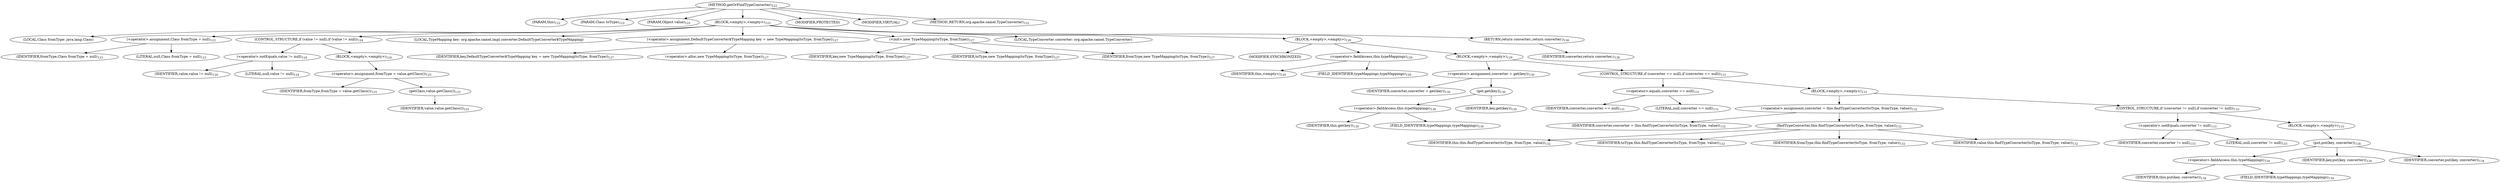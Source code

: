 digraph "getOrFindTypeConverter" {  
"405" [label = <(METHOD,getOrFindTypeConverter)<SUB>122</SUB>> ]
"25" [label = <(PARAM,this)<SUB>122</SUB>> ]
"406" [label = <(PARAM,Class toType)<SUB>122</SUB>> ]
"407" [label = <(PARAM,Object value)<SUB>122</SUB>> ]
"408" [label = <(BLOCK,&lt;empty&gt;,&lt;empty&gt;)<SUB>122</SUB>> ]
"409" [label = <(LOCAL,Class fromType: java.lang.Class)> ]
"410" [label = <(&lt;operator&gt;.assignment,Class fromType = null)<SUB>123</SUB>> ]
"411" [label = <(IDENTIFIER,fromType,Class fromType = null)<SUB>123</SUB>> ]
"412" [label = <(LITERAL,null,Class fromType = null)<SUB>123</SUB>> ]
"413" [label = <(CONTROL_STRUCTURE,if (value != null),if (value != null))<SUB>124</SUB>> ]
"414" [label = <(&lt;operator&gt;.notEquals,value != null)<SUB>124</SUB>> ]
"415" [label = <(IDENTIFIER,value,value != null)<SUB>124</SUB>> ]
"416" [label = <(LITERAL,null,value != null)<SUB>124</SUB>> ]
"417" [label = <(BLOCK,&lt;empty&gt;,&lt;empty&gt;)<SUB>124</SUB>> ]
"418" [label = <(&lt;operator&gt;.assignment,fromType = value.getClass())<SUB>125</SUB>> ]
"419" [label = <(IDENTIFIER,fromType,fromType = value.getClass())<SUB>125</SUB>> ]
"420" [label = <(getClass,value.getClass())<SUB>125</SUB>> ]
"421" [label = <(IDENTIFIER,value,value.getClass())<SUB>125</SUB>> ]
"23" [label = <(LOCAL,TypeMapping key: org.apache.camel.impl.converter.DefaultTypeConverter$TypeMapping)> ]
"422" [label = <(&lt;operator&gt;.assignment,DefaultTypeConverter$TypeMapping key = new TypeMapping(toType, fromType))<SUB>127</SUB>> ]
"423" [label = <(IDENTIFIER,key,DefaultTypeConverter$TypeMapping key = new TypeMapping(toType, fromType))<SUB>127</SUB>> ]
"424" [label = <(&lt;operator&gt;.alloc,new TypeMapping(toType, fromType))<SUB>127</SUB>> ]
"425" [label = <(&lt;init&gt;,new TypeMapping(toType, fromType))<SUB>127</SUB>> ]
"22" [label = <(IDENTIFIER,key,new TypeMapping(toType, fromType))<SUB>127</SUB>> ]
"426" [label = <(IDENTIFIER,toType,new TypeMapping(toType, fromType))<SUB>127</SUB>> ]
"427" [label = <(IDENTIFIER,fromType,new TypeMapping(toType, fromType))<SUB>127</SUB>> ]
"428" [label = <(LOCAL,TypeConverter converter: org.apache.camel.TypeConverter)> ]
"429" [label = <(BLOCK,&lt;empty&gt;,&lt;empty&gt;)<SUB>129</SUB>> ]
"430" [label = <(MODIFIER,SYNCHRONIZED)> ]
"431" [label = <(&lt;operator&gt;.fieldAccess,this.typeMappings)<SUB>129</SUB>> ]
"432" [label = <(IDENTIFIER,this,&lt;empty&gt;)<SUB>129</SUB>> ]
"433" [label = <(FIELD_IDENTIFIER,typeMappings,typeMappings)<SUB>129</SUB>> ]
"434" [label = <(BLOCK,&lt;empty&gt;,&lt;empty&gt;)<SUB>129</SUB>> ]
"435" [label = <(&lt;operator&gt;.assignment,converter = get(key))<SUB>130</SUB>> ]
"436" [label = <(IDENTIFIER,converter,converter = get(key))<SUB>130</SUB>> ]
"437" [label = <(get,get(key))<SUB>130</SUB>> ]
"438" [label = <(&lt;operator&gt;.fieldAccess,this.typeMappings)<SUB>130</SUB>> ]
"439" [label = <(IDENTIFIER,this,get(key))<SUB>130</SUB>> ]
"440" [label = <(FIELD_IDENTIFIER,typeMappings,typeMappings)<SUB>130</SUB>> ]
"441" [label = <(IDENTIFIER,key,get(key))<SUB>130</SUB>> ]
"442" [label = <(CONTROL_STRUCTURE,if (converter == null),if (converter == null))<SUB>131</SUB>> ]
"443" [label = <(&lt;operator&gt;.equals,converter == null)<SUB>131</SUB>> ]
"444" [label = <(IDENTIFIER,converter,converter == null)<SUB>131</SUB>> ]
"445" [label = <(LITERAL,null,converter == null)<SUB>131</SUB>> ]
"446" [label = <(BLOCK,&lt;empty&gt;,&lt;empty&gt;)<SUB>131</SUB>> ]
"447" [label = <(&lt;operator&gt;.assignment,converter = this.findTypeConverter(toType, fromType, value))<SUB>132</SUB>> ]
"448" [label = <(IDENTIFIER,converter,converter = this.findTypeConverter(toType, fromType, value))<SUB>132</SUB>> ]
"449" [label = <(findTypeConverter,this.findTypeConverter(toType, fromType, value))<SUB>132</SUB>> ]
"24" [label = <(IDENTIFIER,this,this.findTypeConverter(toType, fromType, value))<SUB>132</SUB>> ]
"450" [label = <(IDENTIFIER,toType,this.findTypeConverter(toType, fromType, value))<SUB>132</SUB>> ]
"451" [label = <(IDENTIFIER,fromType,this.findTypeConverter(toType, fromType, value))<SUB>132</SUB>> ]
"452" [label = <(IDENTIFIER,value,this.findTypeConverter(toType, fromType, value))<SUB>132</SUB>> ]
"453" [label = <(CONTROL_STRUCTURE,if (converter != null),if (converter != null))<SUB>133</SUB>> ]
"454" [label = <(&lt;operator&gt;.notEquals,converter != null)<SUB>133</SUB>> ]
"455" [label = <(IDENTIFIER,converter,converter != null)<SUB>133</SUB>> ]
"456" [label = <(LITERAL,null,converter != null)<SUB>133</SUB>> ]
"457" [label = <(BLOCK,&lt;empty&gt;,&lt;empty&gt;)<SUB>133</SUB>> ]
"458" [label = <(put,put(key, converter))<SUB>134</SUB>> ]
"459" [label = <(&lt;operator&gt;.fieldAccess,this.typeMappings)<SUB>134</SUB>> ]
"460" [label = <(IDENTIFIER,this,put(key, converter))<SUB>134</SUB>> ]
"461" [label = <(FIELD_IDENTIFIER,typeMappings,typeMappings)<SUB>134</SUB>> ]
"462" [label = <(IDENTIFIER,key,put(key, converter))<SUB>134</SUB>> ]
"463" [label = <(IDENTIFIER,converter,put(key, converter))<SUB>134</SUB>> ]
"464" [label = <(RETURN,return converter;,return converter;)<SUB>138</SUB>> ]
"465" [label = <(IDENTIFIER,converter,return converter;)<SUB>138</SUB>> ]
"466" [label = <(MODIFIER,PROTECTED)> ]
"467" [label = <(MODIFIER,VIRTUAL)> ]
"468" [label = <(METHOD_RETURN,org.apache.camel.TypeConverter)<SUB>122</SUB>> ]
  "405" -> "25" 
  "405" -> "406" 
  "405" -> "407" 
  "405" -> "408" 
  "405" -> "466" 
  "405" -> "467" 
  "405" -> "468" 
  "408" -> "409" 
  "408" -> "410" 
  "408" -> "413" 
  "408" -> "23" 
  "408" -> "422" 
  "408" -> "425" 
  "408" -> "428" 
  "408" -> "429" 
  "408" -> "464" 
  "410" -> "411" 
  "410" -> "412" 
  "413" -> "414" 
  "413" -> "417" 
  "414" -> "415" 
  "414" -> "416" 
  "417" -> "418" 
  "418" -> "419" 
  "418" -> "420" 
  "420" -> "421" 
  "422" -> "423" 
  "422" -> "424" 
  "425" -> "22" 
  "425" -> "426" 
  "425" -> "427" 
  "429" -> "430" 
  "429" -> "431" 
  "429" -> "434" 
  "431" -> "432" 
  "431" -> "433" 
  "434" -> "435" 
  "434" -> "442" 
  "435" -> "436" 
  "435" -> "437" 
  "437" -> "438" 
  "437" -> "441" 
  "438" -> "439" 
  "438" -> "440" 
  "442" -> "443" 
  "442" -> "446" 
  "443" -> "444" 
  "443" -> "445" 
  "446" -> "447" 
  "446" -> "453" 
  "447" -> "448" 
  "447" -> "449" 
  "449" -> "24" 
  "449" -> "450" 
  "449" -> "451" 
  "449" -> "452" 
  "453" -> "454" 
  "453" -> "457" 
  "454" -> "455" 
  "454" -> "456" 
  "457" -> "458" 
  "458" -> "459" 
  "458" -> "462" 
  "458" -> "463" 
  "459" -> "460" 
  "459" -> "461" 
  "464" -> "465" 
}
